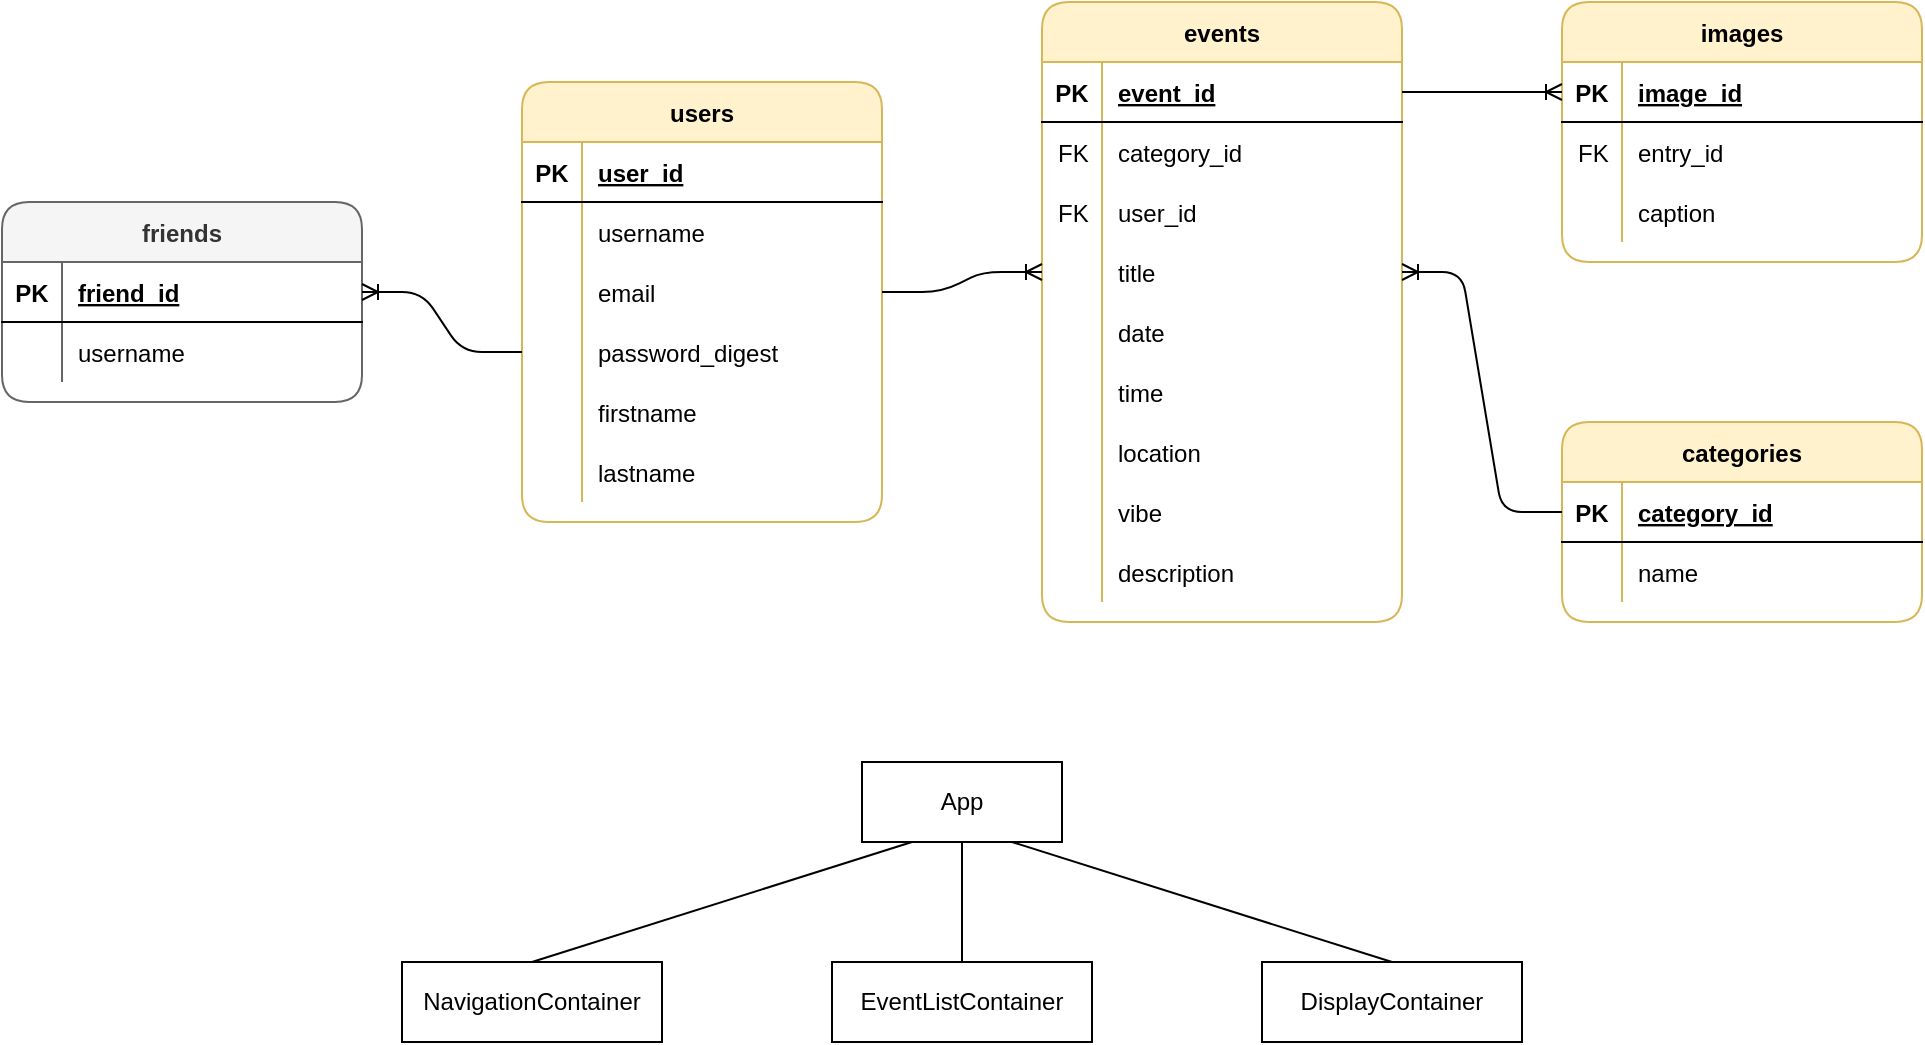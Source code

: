 <mxfile version="13.9.9" type="device"><diagram id="C_H4fAwC2_v3cwKp9qNr" name="Page-1"><mxGraphModel dx="946" dy="672" grid="1" gridSize="10" guides="1" tooltips="1" connect="1" arrows="1" fold="1" page="1" pageScale="1" pageWidth="1100" pageHeight="850" math="0" shadow="0"><root><mxCell id="0"/><mxCell id="1" parent="0"/><mxCell id="7CIqVRiknNl7CgwxkMiR-7" value="users" style="shape=table;startSize=30;container=1;collapsible=1;childLayout=tableLayout;fixedRows=1;rowLines=0;fontStyle=1;align=center;resizeLast=1;rounded=1;sketch=0;fillColor=#fff2cc;strokeColor=#d6b656;" parent="1" vertex="1"><mxGeometry x="330" y="80" width="180" height="220" as="geometry"/></mxCell><mxCell id="7CIqVRiknNl7CgwxkMiR-8" value="" style="shape=partialRectangle;collapsible=0;dropTarget=0;pointerEvents=0;fillColor=none;top=0;left=0;bottom=1;right=0;points=[[0,0.5],[1,0.5]];portConstraint=eastwest;" parent="7CIqVRiknNl7CgwxkMiR-7" vertex="1"><mxGeometry y="30" width="180" height="30" as="geometry"/></mxCell><mxCell id="7CIqVRiknNl7CgwxkMiR-9" value="PK" style="shape=partialRectangle;connectable=0;fillColor=none;top=0;left=0;bottom=0;right=0;fontStyle=1;overflow=hidden;" parent="7CIqVRiknNl7CgwxkMiR-8" vertex="1"><mxGeometry width="30" height="30" as="geometry"/></mxCell><mxCell id="7CIqVRiknNl7CgwxkMiR-10" value="user_id" style="shape=partialRectangle;connectable=0;fillColor=none;top=0;left=0;bottom=0;right=0;align=left;spacingLeft=6;fontStyle=5;overflow=hidden;" parent="7CIqVRiknNl7CgwxkMiR-8" vertex="1"><mxGeometry x="30" width="150" height="30" as="geometry"/></mxCell><mxCell id="7CIqVRiknNl7CgwxkMiR-11" value="" style="shape=partialRectangle;collapsible=0;dropTarget=0;pointerEvents=0;fillColor=none;top=0;left=0;bottom=0;right=0;points=[[0,0.5],[1,0.5]];portConstraint=eastwest;" parent="7CIqVRiknNl7CgwxkMiR-7" vertex="1"><mxGeometry y="60" width="180" height="30" as="geometry"/></mxCell><mxCell id="7CIqVRiknNl7CgwxkMiR-12" value="" style="shape=partialRectangle;connectable=0;fillColor=none;top=0;left=0;bottom=0;right=0;editable=1;overflow=hidden;" parent="7CIqVRiknNl7CgwxkMiR-11" vertex="1"><mxGeometry width="30" height="30" as="geometry"/></mxCell><mxCell id="7CIqVRiknNl7CgwxkMiR-13" value="username" style="shape=partialRectangle;connectable=0;fillColor=none;top=0;left=0;bottom=0;right=0;align=left;spacingLeft=6;overflow=hidden;" parent="7CIqVRiknNl7CgwxkMiR-11" vertex="1"><mxGeometry x="30" width="150" height="30" as="geometry"/></mxCell><mxCell id="7CIqVRiknNl7CgwxkMiR-14" value="" style="shape=partialRectangle;collapsible=0;dropTarget=0;pointerEvents=0;fillColor=none;top=0;left=0;bottom=0;right=0;points=[[0,0.5],[1,0.5]];portConstraint=eastwest;" parent="7CIqVRiknNl7CgwxkMiR-7" vertex="1"><mxGeometry y="90" width="180" height="30" as="geometry"/></mxCell><mxCell id="7CIqVRiknNl7CgwxkMiR-15" value="" style="shape=partialRectangle;connectable=0;fillColor=none;top=0;left=0;bottom=0;right=0;editable=1;overflow=hidden;" parent="7CIqVRiknNl7CgwxkMiR-14" vertex="1"><mxGeometry width="30" height="30" as="geometry"/></mxCell><mxCell id="7CIqVRiknNl7CgwxkMiR-16" value="email" style="shape=partialRectangle;connectable=0;fillColor=none;top=0;left=0;bottom=0;right=0;align=left;spacingLeft=6;overflow=hidden;" parent="7CIqVRiknNl7CgwxkMiR-14" vertex="1"><mxGeometry x="30" width="150" height="30" as="geometry"/></mxCell><mxCell id="7CIqVRiknNl7CgwxkMiR-17" value="" style="shape=partialRectangle;collapsible=0;dropTarget=0;pointerEvents=0;fillColor=none;top=0;left=0;bottom=0;right=0;points=[[0,0.5],[1,0.5]];portConstraint=eastwest;" parent="7CIqVRiknNl7CgwxkMiR-7" vertex="1"><mxGeometry y="120" width="180" height="30" as="geometry"/></mxCell><mxCell id="7CIqVRiknNl7CgwxkMiR-18" value="" style="shape=partialRectangle;connectable=0;fillColor=none;top=0;left=0;bottom=0;right=0;editable=1;overflow=hidden;" parent="7CIqVRiknNl7CgwxkMiR-17" vertex="1"><mxGeometry width="30" height="30" as="geometry"/></mxCell><mxCell id="7CIqVRiknNl7CgwxkMiR-19" value="password_digest" style="shape=partialRectangle;connectable=0;fillColor=none;top=0;left=0;bottom=0;right=0;align=left;spacingLeft=6;overflow=hidden;" parent="7CIqVRiknNl7CgwxkMiR-17" vertex="1"><mxGeometry x="30" width="150" height="30" as="geometry"/></mxCell><mxCell id="7CIqVRiknNl7CgwxkMiR-33" value="" style="shape=partialRectangle;collapsible=0;dropTarget=0;pointerEvents=0;fillColor=none;top=0;left=0;bottom=0;right=0;points=[[0,0.5],[1,0.5]];portConstraint=eastwest;" parent="7CIqVRiknNl7CgwxkMiR-7" vertex="1"><mxGeometry y="150" width="180" height="30" as="geometry"/></mxCell><mxCell id="7CIqVRiknNl7CgwxkMiR-34" value="" style="shape=partialRectangle;connectable=0;fillColor=none;top=0;left=0;bottom=0;right=0;editable=1;overflow=hidden;" parent="7CIqVRiknNl7CgwxkMiR-33" vertex="1"><mxGeometry width="30" height="30" as="geometry"/></mxCell><mxCell id="7CIqVRiknNl7CgwxkMiR-35" value="firstname" style="shape=partialRectangle;connectable=0;fillColor=none;top=0;left=0;bottom=0;right=0;align=left;spacingLeft=6;overflow=hidden;" parent="7CIqVRiknNl7CgwxkMiR-33" vertex="1"><mxGeometry x="30" width="150" height="30" as="geometry"/></mxCell><mxCell id="7CIqVRiknNl7CgwxkMiR-36" value="" style="shape=partialRectangle;collapsible=0;dropTarget=0;pointerEvents=0;fillColor=none;top=0;left=0;bottom=0;right=0;points=[[0,0.5],[1,0.5]];portConstraint=eastwest;" parent="7CIqVRiknNl7CgwxkMiR-7" vertex="1"><mxGeometry y="180" width="180" height="30" as="geometry"/></mxCell><mxCell id="7CIqVRiknNl7CgwxkMiR-37" value="" style="shape=partialRectangle;connectable=0;fillColor=none;top=0;left=0;bottom=0;right=0;editable=1;overflow=hidden;" parent="7CIqVRiknNl7CgwxkMiR-36" vertex="1"><mxGeometry width="30" height="30" as="geometry"/></mxCell><mxCell id="7CIqVRiknNl7CgwxkMiR-38" value="lastname" style="shape=partialRectangle;connectable=0;fillColor=none;top=0;left=0;bottom=0;right=0;align=left;spacingLeft=6;overflow=hidden;" parent="7CIqVRiknNl7CgwxkMiR-36" vertex="1"><mxGeometry x="30" width="150" height="30" as="geometry"/></mxCell><mxCell id="7CIqVRiknNl7CgwxkMiR-58" value="categories" style="shape=table;startSize=30;container=1;collapsible=1;childLayout=tableLayout;fixedRows=1;rowLines=0;fontStyle=1;align=center;resizeLast=1;rounded=1;fillColor=#fff2cc;strokeColor=#d6b656;" parent="1" vertex="1"><mxGeometry x="850" y="250" width="180" height="100" as="geometry"/></mxCell><mxCell id="7CIqVRiknNl7CgwxkMiR-59" value="" style="shape=partialRectangle;collapsible=0;dropTarget=0;pointerEvents=0;fillColor=none;top=0;left=0;bottom=1;right=0;points=[[0,0.5],[1,0.5]];portConstraint=eastwest;" parent="7CIqVRiknNl7CgwxkMiR-58" vertex="1"><mxGeometry y="30" width="180" height="30" as="geometry"/></mxCell><mxCell id="7CIqVRiknNl7CgwxkMiR-60" value="PK" style="shape=partialRectangle;connectable=0;fillColor=none;top=0;left=0;bottom=0;right=0;fontStyle=1;overflow=hidden;" parent="7CIqVRiknNl7CgwxkMiR-59" vertex="1"><mxGeometry width="30" height="30" as="geometry"/></mxCell><mxCell id="7CIqVRiknNl7CgwxkMiR-61" value="category_id" style="shape=partialRectangle;connectable=0;fillColor=none;top=0;left=0;bottom=0;right=0;align=left;spacingLeft=6;fontStyle=5;overflow=hidden;" parent="7CIqVRiknNl7CgwxkMiR-59" vertex="1"><mxGeometry x="30" width="150" height="30" as="geometry"/></mxCell><mxCell id="7CIqVRiknNl7CgwxkMiR-62" value="" style="shape=partialRectangle;collapsible=0;dropTarget=0;pointerEvents=0;fillColor=none;top=0;left=0;bottom=0;right=0;points=[[0,0.5],[1,0.5]];portConstraint=eastwest;" parent="7CIqVRiknNl7CgwxkMiR-58" vertex="1"><mxGeometry y="60" width="180" height="30" as="geometry"/></mxCell><mxCell id="7CIqVRiknNl7CgwxkMiR-63" value="" style="shape=partialRectangle;connectable=0;fillColor=none;top=0;left=0;bottom=0;right=0;editable=1;overflow=hidden;" parent="7CIqVRiknNl7CgwxkMiR-62" vertex="1"><mxGeometry width="30" height="30" as="geometry"/></mxCell><mxCell id="7CIqVRiknNl7CgwxkMiR-64" value="name" style="shape=partialRectangle;connectable=0;fillColor=none;top=0;left=0;bottom=0;right=0;align=left;spacingLeft=6;overflow=hidden;" parent="7CIqVRiknNl7CgwxkMiR-62" vertex="1"><mxGeometry x="30" width="150" height="30" as="geometry"/></mxCell><mxCell id="7CIqVRiknNl7CgwxkMiR-71" value="events" style="shape=table;startSize=30;container=1;collapsible=1;childLayout=tableLayout;fixedRows=1;rowLines=0;fontStyle=1;align=center;resizeLast=1;rounded=1;fillColor=#fff2cc;strokeColor=#d6b656;" parent="1" vertex="1"><mxGeometry x="590" y="40" width="180" height="310" as="geometry"/></mxCell><mxCell id="7CIqVRiknNl7CgwxkMiR-72" value="" style="shape=partialRectangle;collapsible=0;dropTarget=0;pointerEvents=0;fillColor=none;top=0;left=0;bottom=1;right=0;points=[[0,0.5],[1,0.5]];portConstraint=eastwest;" parent="7CIqVRiknNl7CgwxkMiR-71" vertex="1"><mxGeometry y="30" width="180" height="30" as="geometry"/></mxCell><mxCell id="7CIqVRiknNl7CgwxkMiR-73" value="PK" style="shape=partialRectangle;connectable=0;fillColor=none;top=0;left=0;bottom=0;right=0;fontStyle=1;overflow=hidden;" parent="7CIqVRiknNl7CgwxkMiR-72" vertex="1"><mxGeometry width="30" height="30" as="geometry"/></mxCell><mxCell id="7CIqVRiknNl7CgwxkMiR-74" value="event_id" style="shape=partialRectangle;connectable=0;fillColor=none;top=0;left=0;bottom=0;right=0;align=left;spacingLeft=6;fontStyle=5;overflow=hidden;" parent="7CIqVRiknNl7CgwxkMiR-72" vertex="1"><mxGeometry x="30" width="150" height="30" as="geometry"/></mxCell><mxCell id="7CIqVRiknNl7CgwxkMiR-75" value="" style="shape=partialRectangle;collapsible=0;dropTarget=0;pointerEvents=0;fillColor=none;top=0;left=0;bottom=0;right=0;points=[[0,0.5],[1,0.5]];portConstraint=eastwest;" parent="7CIqVRiknNl7CgwxkMiR-71" vertex="1"><mxGeometry y="60" width="180" height="30" as="geometry"/></mxCell><mxCell id="7CIqVRiknNl7CgwxkMiR-76" value="" style="shape=partialRectangle;connectable=0;fillColor=none;top=0;left=0;bottom=0;right=0;editable=1;overflow=hidden;" parent="7CIqVRiknNl7CgwxkMiR-75" vertex="1"><mxGeometry width="30" height="30" as="geometry"/></mxCell><mxCell id="7CIqVRiknNl7CgwxkMiR-77" value="category_id" style="shape=partialRectangle;connectable=0;fillColor=none;top=0;left=0;bottom=0;right=0;align=left;spacingLeft=6;overflow=hidden;" parent="7CIqVRiknNl7CgwxkMiR-75" vertex="1"><mxGeometry x="30" width="150" height="30" as="geometry"/></mxCell><mxCell id="7CIqVRiknNl7CgwxkMiR-78" value="" style="shape=partialRectangle;collapsible=0;dropTarget=0;pointerEvents=0;fillColor=none;top=0;left=0;bottom=0;right=0;points=[[0,0.5],[1,0.5]];portConstraint=eastwest;" parent="7CIqVRiknNl7CgwxkMiR-71" vertex="1"><mxGeometry y="90" width="180" height="30" as="geometry"/></mxCell><mxCell id="7CIqVRiknNl7CgwxkMiR-79" value="" style="shape=partialRectangle;connectable=0;fillColor=none;top=0;left=0;bottom=0;right=0;editable=1;overflow=hidden;" parent="7CIqVRiknNl7CgwxkMiR-78" vertex="1"><mxGeometry width="30" height="30" as="geometry"/></mxCell><mxCell id="7CIqVRiknNl7CgwxkMiR-80" value="user_id" style="shape=partialRectangle;connectable=0;fillColor=none;top=0;left=0;bottom=0;right=0;align=left;spacingLeft=6;overflow=hidden;" parent="7CIqVRiknNl7CgwxkMiR-78" vertex="1"><mxGeometry x="30" width="150" height="30" as="geometry"/></mxCell><mxCell id="7CIqVRiknNl7CgwxkMiR-81" value="" style="shape=partialRectangle;collapsible=0;dropTarget=0;pointerEvents=0;fillColor=none;top=0;left=0;bottom=0;right=0;points=[[0,0.5],[1,0.5]];portConstraint=eastwest;" parent="7CIqVRiknNl7CgwxkMiR-71" vertex="1"><mxGeometry y="120" width="180" height="30" as="geometry"/></mxCell><mxCell id="7CIqVRiknNl7CgwxkMiR-82" value="" style="shape=partialRectangle;connectable=0;fillColor=none;top=0;left=0;bottom=0;right=0;editable=1;overflow=hidden;" parent="7CIqVRiknNl7CgwxkMiR-81" vertex="1"><mxGeometry width="30" height="30" as="geometry"/></mxCell><mxCell id="7CIqVRiknNl7CgwxkMiR-83" value="title" style="shape=partialRectangle;connectable=0;fillColor=none;top=0;left=0;bottom=0;right=0;align=left;spacingLeft=6;overflow=hidden;" parent="7CIqVRiknNl7CgwxkMiR-81" vertex="1"><mxGeometry x="30" width="150" height="30" as="geometry"/></mxCell><mxCell id="7CIqVRiknNl7CgwxkMiR-95" value="" style="shape=partialRectangle;collapsible=0;dropTarget=0;pointerEvents=0;fillColor=none;top=0;left=0;bottom=0;right=0;points=[[0,0.5],[1,0.5]];portConstraint=eastwest;" parent="7CIqVRiknNl7CgwxkMiR-71" vertex="1"><mxGeometry y="150" width="180" height="30" as="geometry"/></mxCell><mxCell id="7CIqVRiknNl7CgwxkMiR-96" value="" style="shape=partialRectangle;connectable=0;fillColor=none;top=0;left=0;bottom=0;right=0;editable=1;overflow=hidden;" parent="7CIqVRiknNl7CgwxkMiR-95" vertex="1"><mxGeometry width="30" height="30" as="geometry"/></mxCell><mxCell id="7CIqVRiknNl7CgwxkMiR-97" value="date" style="shape=partialRectangle;connectable=0;fillColor=none;top=0;left=0;bottom=0;right=0;align=left;spacingLeft=6;overflow=hidden;" parent="7CIqVRiknNl7CgwxkMiR-95" vertex="1"><mxGeometry x="30" width="150" height="30" as="geometry"/></mxCell><mxCell id="7CIqVRiknNl7CgwxkMiR-98" value="" style="shape=partialRectangle;collapsible=0;dropTarget=0;pointerEvents=0;fillColor=none;top=0;left=0;bottom=0;right=0;points=[[0,0.5],[1,0.5]];portConstraint=eastwest;" parent="7CIqVRiknNl7CgwxkMiR-71" vertex="1"><mxGeometry y="180" width="180" height="30" as="geometry"/></mxCell><mxCell id="7CIqVRiknNl7CgwxkMiR-99" value="" style="shape=partialRectangle;connectable=0;fillColor=none;top=0;left=0;bottom=0;right=0;editable=1;overflow=hidden;" parent="7CIqVRiknNl7CgwxkMiR-98" vertex="1"><mxGeometry width="30" height="30" as="geometry"/></mxCell><mxCell id="7CIqVRiknNl7CgwxkMiR-100" value="time" style="shape=partialRectangle;connectable=0;fillColor=none;top=0;left=0;bottom=0;right=0;align=left;spacingLeft=6;overflow=hidden;" parent="7CIqVRiknNl7CgwxkMiR-98" vertex="1"><mxGeometry x="30" width="150" height="30" as="geometry"/></mxCell><mxCell id="7CIqVRiknNl7CgwxkMiR-101" value="" style="shape=partialRectangle;collapsible=0;dropTarget=0;pointerEvents=0;fillColor=none;top=0;left=0;bottom=0;right=0;points=[[0,0.5],[1,0.5]];portConstraint=eastwest;" parent="7CIqVRiknNl7CgwxkMiR-71" vertex="1"><mxGeometry y="210" width="180" height="30" as="geometry"/></mxCell><mxCell id="7CIqVRiknNl7CgwxkMiR-102" value="" style="shape=partialRectangle;connectable=0;fillColor=none;top=0;left=0;bottom=0;right=0;editable=1;overflow=hidden;" parent="7CIqVRiknNl7CgwxkMiR-101" vertex="1"><mxGeometry width="30" height="30" as="geometry"/></mxCell><mxCell id="7CIqVRiknNl7CgwxkMiR-103" value="location" style="shape=partialRectangle;connectable=0;fillColor=none;top=0;left=0;bottom=0;right=0;align=left;spacingLeft=6;overflow=hidden;" parent="7CIqVRiknNl7CgwxkMiR-101" vertex="1"><mxGeometry x="30" width="150" height="30" as="geometry"/></mxCell><mxCell id="2pmizlLpQCDR1w9H4aB5-23" value="" style="shape=partialRectangle;collapsible=0;dropTarget=0;pointerEvents=0;fillColor=none;top=0;left=0;bottom=0;right=0;points=[[0,0.5],[1,0.5]];portConstraint=eastwest;" parent="7CIqVRiknNl7CgwxkMiR-71" vertex="1"><mxGeometry y="240" width="180" height="30" as="geometry"/></mxCell><mxCell id="2pmizlLpQCDR1w9H4aB5-24" value="" style="shape=partialRectangle;connectable=0;fillColor=none;top=0;left=0;bottom=0;right=0;editable=1;overflow=hidden;" parent="2pmizlLpQCDR1w9H4aB5-23" vertex="1"><mxGeometry width="30" height="30" as="geometry"/></mxCell><mxCell id="2pmizlLpQCDR1w9H4aB5-25" value="vibe" style="shape=partialRectangle;connectable=0;fillColor=none;top=0;left=0;bottom=0;right=0;align=left;spacingLeft=6;overflow=hidden;" parent="2pmizlLpQCDR1w9H4aB5-23" vertex="1"><mxGeometry x="30" width="150" height="30" as="geometry"/></mxCell><mxCell id="2pmizlLpQCDR1w9H4aB5-26" value="" style="shape=partialRectangle;collapsible=0;dropTarget=0;pointerEvents=0;fillColor=none;top=0;left=0;bottom=0;right=0;points=[[0,0.5],[1,0.5]];portConstraint=eastwest;" parent="7CIqVRiknNl7CgwxkMiR-71" vertex="1"><mxGeometry y="270" width="180" height="30" as="geometry"/></mxCell><mxCell id="2pmizlLpQCDR1w9H4aB5-27" value="" style="shape=partialRectangle;connectable=0;fillColor=none;top=0;left=0;bottom=0;right=0;editable=1;overflow=hidden;" parent="2pmizlLpQCDR1w9H4aB5-26" vertex="1"><mxGeometry width="30" height="30" as="geometry"/></mxCell><mxCell id="2pmizlLpQCDR1w9H4aB5-28" value="description" style="shape=partialRectangle;connectable=0;fillColor=none;top=0;left=0;bottom=0;right=0;align=left;spacingLeft=6;overflow=hidden;" parent="2pmizlLpQCDR1w9H4aB5-26" vertex="1"><mxGeometry x="30" width="150" height="30" as="geometry"/></mxCell><mxCell id="7CIqVRiknNl7CgwxkMiR-88" value="" style="edgeStyle=entityRelationEdgeStyle;fontSize=12;html=1;endArrow=ERoneToMany;exitX=1;exitY=0.5;exitDx=0;exitDy=0;entryX=0;entryY=0.5;entryDx=0;entryDy=0;" parent="1" source="7CIqVRiknNl7CgwxkMiR-14" target="7CIqVRiknNl7CgwxkMiR-81" edge="1"><mxGeometry width="100" height="100" relative="1" as="geometry"><mxPoint x="580" y="210" as="sourcePoint"/><mxPoint x="680" y="110" as="targetPoint"/></mxGeometry></mxCell><mxCell id="7CIqVRiknNl7CgwxkMiR-93" value="FK" style="shape=partialRectangle;connectable=0;fillColor=none;top=0;left=0;bottom=0;right=0;align=left;spacingLeft=6;overflow=hidden;" parent="1" vertex="1"><mxGeometry x="590" y="100" width="30" height="30" as="geometry"/></mxCell><mxCell id="7CIqVRiknNl7CgwxkMiR-104" value="images" style="shape=table;startSize=30;container=1;collapsible=1;childLayout=tableLayout;fixedRows=1;rowLines=0;fontStyle=1;align=center;resizeLast=1;rounded=1;fillColor=#fff2cc;strokeColor=#d6b656;" parent="1" vertex="1"><mxGeometry x="850" y="40" width="180" height="130" as="geometry"/></mxCell><mxCell id="7CIqVRiknNl7CgwxkMiR-105" value="" style="shape=partialRectangle;collapsible=0;dropTarget=0;pointerEvents=0;fillColor=none;top=0;left=0;bottom=1;right=0;points=[[0,0.5],[1,0.5]];portConstraint=eastwest;" parent="7CIqVRiknNl7CgwxkMiR-104" vertex="1"><mxGeometry y="30" width="180" height="30" as="geometry"/></mxCell><mxCell id="7CIqVRiknNl7CgwxkMiR-106" value="PK" style="shape=partialRectangle;connectable=0;fillColor=none;top=0;left=0;bottom=0;right=0;fontStyle=1;overflow=hidden;" parent="7CIqVRiknNl7CgwxkMiR-105" vertex="1"><mxGeometry width="30" height="30" as="geometry"/></mxCell><mxCell id="7CIqVRiknNl7CgwxkMiR-107" value="image_id" style="shape=partialRectangle;connectable=0;fillColor=none;top=0;left=0;bottom=0;right=0;align=left;spacingLeft=6;fontStyle=5;overflow=hidden;" parent="7CIqVRiknNl7CgwxkMiR-105" vertex="1"><mxGeometry x="30" width="150" height="30" as="geometry"/></mxCell><mxCell id="7CIqVRiknNl7CgwxkMiR-108" value="" style="shape=partialRectangle;collapsible=0;dropTarget=0;pointerEvents=0;fillColor=none;top=0;left=0;bottom=0;right=0;points=[[0,0.5],[1,0.5]];portConstraint=eastwest;" parent="7CIqVRiknNl7CgwxkMiR-104" vertex="1"><mxGeometry y="60" width="180" height="30" as="geometry"/></mxCell><mxCell id="7CIqVRiknNl7CgwxkMiR-109" value="" style="shape=partialRectangle;connectable=0;fillColor=none;top=0;left=0;bottom=0;right=0;editable=1;overflow=hidden;" parent="7CIqVRiknNl7CgwxkMiR-108" vertex="1"><mxGeometry width="30" height="30" as="geometry"/></mxCell><mxCell id="7CIqVRiknNl7CgwxkMiR-110" value="entry_id" style="shape=partialRectangle;connectable=0;fillColor=none;top=0;left=0;bottom=0;right=0;align=left;spacingLeft=6;overflow=hidden;" parent="7CIqVRiknNl7CgwxkMiR-108" vertex="1"><mxGeometry x="30" width="150" height="30" as="geometry"/></mxCell><mxCell id="nZMCoJTkDPx14snz8-m4-1" value="" style="shape=partialRectangle;collapsible=0;dropTarget=0;pointerEvents=0;fillColor=none;top=0;left=0;bottom=0;right=0;points=[[0,0.5],[1,0.5]];portConstraint=eastwest;" vertex="1" parent="7CIqVRiknNl7CgwxkMiR-104"><mxGeometry y="90" width="180" height="30" as="geometry"/></mxCell><mxCell id="nZMCoJTkDPx14snz8-m4-2" value="" style="shape=partialRectangle;connectable=0;fillColor=none;top=0;left=0;bottom=0;right=0;editable=1;overflow=hidden;" vertex="1" parent="nZMCoJTkDPx14snz8-m4-1"><mxGeometry width="30" height="30" as="geometry"/></mxCell><mxCell id="nZMCoJTkDPx14snz8-m4-3" value="caption" style="shape=partialRectangle;connectable=0;fillColor=none;top=0;left=0;bottom=0;right=0;align=left;spacingLeft=6;overflow=hidden;" vertex="1" parent="nZMCoJTkDPx14snz8-m4-1"><mxGeometry x="30" width="150" height="30" as="geometry"/></mxCell><mxCell id="7CIqVRiknNl7CgwxkMiR-114" value="FK" style="shape=partialRectangle;connectable=0;fillColor=none;top=0;left=0;bottom=0;right=0;align=left;spacingLeft=6;overflow=hidden;" parent="1" vertex="1"><mxGeometry x="850" y="100" width="30" height="30" as="geometry"/></mxCell><mxCell id="7CIqVRiknNl7CgwxkMiR-115" value="" style="edgeStyle=entityRelationEdgeStyle;fontSize=12;html=1;endArrow=ERoneToMany;exitX=1;exitY=0.5;exitDx=0;exitDy=0;entryX=0;entryY=0.5;entryDx=0;entryDy=0;" parent="1" source="7CIqVRiknNl7CgwxkMiR-72" target="7CIqVRiknNl7CgwxkMiR-105" edge="1"><mxGeometry width="100" height="100" relative="1" as="geometry"><mxPoint x="490" y="110" as="sourcePoint"/><mxPoint x="600" y="95" as="targetPoint"/></mxGeometry></mxCell><mxCell id="2pmizlLpQCDR1w9H4aB5-29" value="FK" style="shape=partialRectangle;connectable=0;fillColor=none;top=0;left=0;bottom=0;right=0;align=left;spacingLeft=6;overflow=hidden;" parent="1" vertex="1"><mxGeometry x="590" y="130" width="30" height="30" as="geometry"/></mxCell><mxCell id="nZMCoJTkDPx14snz8-m4-4" value="friends" style="shape=table;startSize=30;container=1;collapsible=1;childLayout=tableLayout;fixedRows=1;rowLines=0;fontStyle=1;align=center;resizeLast=1;rounded=1;fillColor=#f5f5f5;strokeColor=#666666;fontColor=#333333;" vertex="1" parent="1"><mxGeometry x="70" y="140" width="180" height="100" as="geometry"/></mxCell><mxCell id="nZMCoJTkDPx14snz8-m4-5" value="" style="shape=partialRectangle;collapsible=0;dropTarget=0;pointerEvents=0;fillColor=none;top=0;left=0;bottom=1;right=0;points=[[0,0.5],[1,0.5]];portConstraint=eastwest;" vertex="1" parent="nZMCoJTkDPx14snz8-m4-4"><mxGeometry y="30" width="180" height="30" as="geometry"/></mxCell><mxCell id="nZMCoJTkDPx14snz8-m4-6" value="PK" style="shape=partialRectangle;connectable=0;fillColor=none;top=0;left=0;bottom=0;right=0;fontStyle=1;overflow=hidden;" vertex="1" parent="nZMCoJTkDPx14snz8-m4-5"><mxGeometry width="30" height="30" as="geometry"/></mxCell><mxCell id="nZMCoJTkDPx14snz8-m4-7" value="friend_id" style="shape=partialRectangle;connectable=0;fillColor=none;top=0;left=0;bottom=0;right=0;align=left;spacingLeft=6;fontStyle=5;overflow=hidden;" vertex="1" parent="nZMCoJTkDPx14snz8-m4-5"><mxGeometry x="30" width="150" height="30" as="geometry"/></mxCell><mxCell id="nZMCoJTkDPx14snz8-m4-8" value="" style="shape=partialRectangle;collapsible=0;dropTarget=0;pointerEvents=0;fillColor=none;top=0;left=0;bottom=0;right=0;points=[[0,0.5],[1,0.5]];portConstraint=eastwest;" vertex="1" parent="nZMCoJTkDPx14snz8-m4-4"><mxGeometry y="60" width="180" height="30" as="geometry"/></mxCell><mxCell id="nZMCoJTkDPx14snz8-m4-9" value="" style="shape=partialRectangle;connectable=0;fillColor=none;top=0;left=0;bottom=0;right=0;editable=1;overflow=hidden;" vertex="1" parent="nZMCoJTkDPx14snz8-m4-8"><mxGeometry width="30" height="30" as="geometry"/></mxCell><mxCell id="nZMCoJTkDPx14snz8-m4-10" value="username" style="shape=partialRectangle;connectable=0;fillColor=none;top=0;left=0;bottom=0;right=0;align=left;spacingLeft=6;overflow=hidden;" vertex="1" parent="nZMCoJTkDPx14snz8-m4-8"><mxGeometry x="30" width="150" height="30" as="geometry"/></mxCell><mxCell id="nZMCoJTkDPx14snz8-m4-14" value="" style="edgeStyle=entityRelationEdgeStyle;fontSize=12;html=1;endArrow=ERoneToMany;exitX=0;exitY=0.5;exitDx=0;exitDy=0;entryX=1;entryY=0.5;entryDx=0;entryDy=0;" edge="1" parent="1" source="7CIqVRiknNl7CgwxkMiR-17" target="nZMCoJTkDPx14snz8-m4-5"><mxGeometry width="100" height="100" relative="1" as="geometry"><mxPoint x="520" y="195" as="sourcePoint"/><mxPoint x="600" y="185" as="targetPoint"/></mxGeometry></mxCell><mxCell id="nZMCoJTkDPx14snz8-m4-15" value="" style="edgeStyle=entityRelationEdgeStyle;fontSize=12;html=1;endArrow=ERoneToMany;exitX=0;exitY=0.5;exitDx=0;exitDy=0;entryX=1;entryY=0.5;entryDx=0;entryDy=0;" edge="1" parent="1" source="7CIqVRiknNl7CgwxkMiR-59" target="7CIqVRiknNl7CgwxkMiR-81"><mxGeometry width="100" height="100" relative="1" as="geometry"><mxPoint x="520" y="195" as="sourcePoint"/><mxPoint x="600" y="185" as="targetPoint"/></mxGeometry></mxCell><mxCell id="nZMCoJTkDPx14snz8-m4-16" value="App" style="whiteSpace=wrap;html=1;align=center;" vertex="1" parent="1"><mxGeometry x="500" y="420" width="100" height="40" as="geometry"/></mxCell><mxCell id="nZMCoJTkDPx14snz8-m4-17" value="NavigationContainer" style="whiteSpace=wrap;html=1;align=center;" vertex="1" parent="1"><mxGeometry x="270" y="520" width="130" height="40" as="geometry"/></mxCell><mxCell id="nZMCoJTkDPx14snz8-m4-18" value="EventListContainer" style="whiteSpace=wrap;html=1;align=center;" vertex="1" parent="1"><mxGeometry x="485" y="520" width="130" height="40" as="geometry"/></mxCell><mxCell id="nZMCoJTkDPx14snz8-m4-19" value="DisplayContainer" style="whiteSpace=wrap;html=1;align=center;" vertex="1" parent="1"><mxGeometry x="700" y="520" width="130" height="40" as="geometry"/></mxCell><mxCell id="nZMCoJTkDPx14snz8-m4-26" value="" style="endArrow=none;html=1;rounded=0;exitX=0.5;exitY=0;exitDx=0;exitDy=0;" edge="1" parent="1" source="nZMCoJTkDPx14snz8-m4-18"><mxGeometry relative="1" as="geometry"><mxPoint x="490" y="480" as="sourcePoint"/><mxPoint x="550" y="460" as="targetPoint"/></mxGeometry></mxCell><mxCell id="nZMCoJTkDPx14snz8-m4-27" value="" style="endArrow=none;html=1;rounded=0;exitX=0.5;exitY=0;exitDx=0;exitDy=0;entryX=0.75;entryY=1;entryDx=0;entryDy=0;" edge="1" parent="1" source="nZMCoJTkDPx14snz8-m4-19" target="nZMCoJTkDPx14snz8-m4-16"><mxGeometry relative="1" as="geometry"><mxPoint x="560" y="530" as="sourcePoint"/><mxPoint x="560" y="470" as="targetPoint"/></mxGeometry></mxCell><mxCell id="nZMCoJTkDPx14snz8-m4-28" value="" style="endArrow=none;html=1;rounded=0;exitX=0.5;exitY=0;exitDx=0;exitDy=0;entryX=0.25;entryY=1;entryDx=0;entryDy=0;" edge="1" parent="1" source="nZMCoJTkDPx14snz8-m4-17" target="nZMCoJTkDPx14snz8-m4-16"><mxGeometry relative="1" as="geometry"><mxPoint x="795.0" y="530" as="sourcePoint"/><mxPoint x="585" y="470" as="targetPoint"/></mxGeometry></mxCell></root></mxGraphModel></diagram></mxfile>
